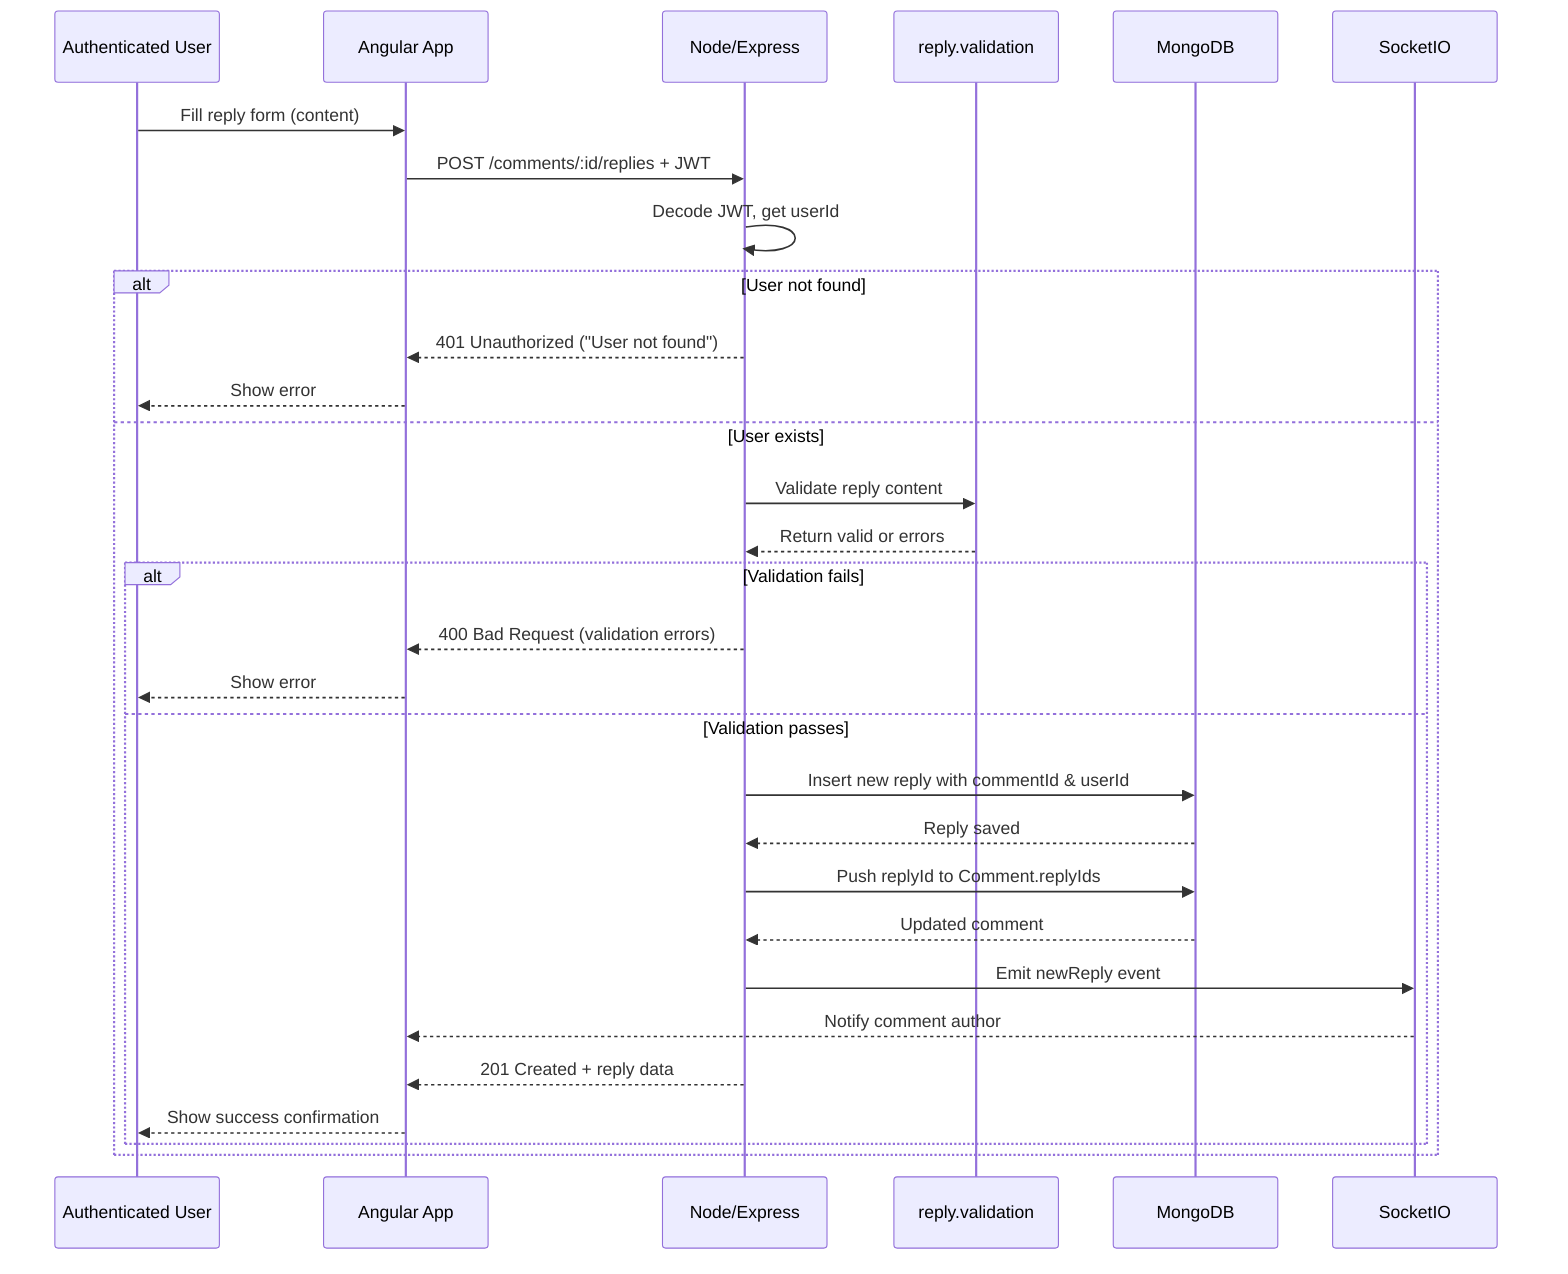 sequenceDiagram
    participant User as Authenticated User
    participant Frontend as Angular App
    participant Backend as Node/Express
    participant Validation as reply.validation
    participant MongoDB
    participant SocketIO

    %% User fills reply form
    User->>Frontend: Fill reply form (content)
    Frontend->>Backend: POST /comments/:id/replies + JWT

    %% Step 1: Decode JWT & verify user exists
    Backend->>Backend: Decode JWT, get userId
    alt User not found
        Backend-->>Frontend: 401 Unauthorized ("User not found")
        Frontend-->>User: Show error
    else User exists
        %% Step 2: Validate input
        Backend->>Validation: Validate reply content
        Validation-->>Backend: Return valid or errors
        alt Validation fails
            Backend-->>Frontend: 400 Bad Request (validation errors)
            Frontend-->>User: Show error
        else Validation passes
            %% Step 3: Save reply
            Backend->>MongoDB: Insert new reply with commentId & userId
            MongoDB-->>Backend: Reply saved
            %% Step 4: Update Comment.replyIds
            Backend->>MongoDB: Push replyId to Comment.replyIds
            MongoDB-->>Backend: Updated comment
            %% Step 5: Real-time notification to comment author
            Backend->>SocketIO: Emit newReply event
            SocketIO-->>Frontend: Notify comment author
            Backend-->>Frontend: 201 Created + reply data
            Frontend-->>User: Show success confirmation
        end
    end